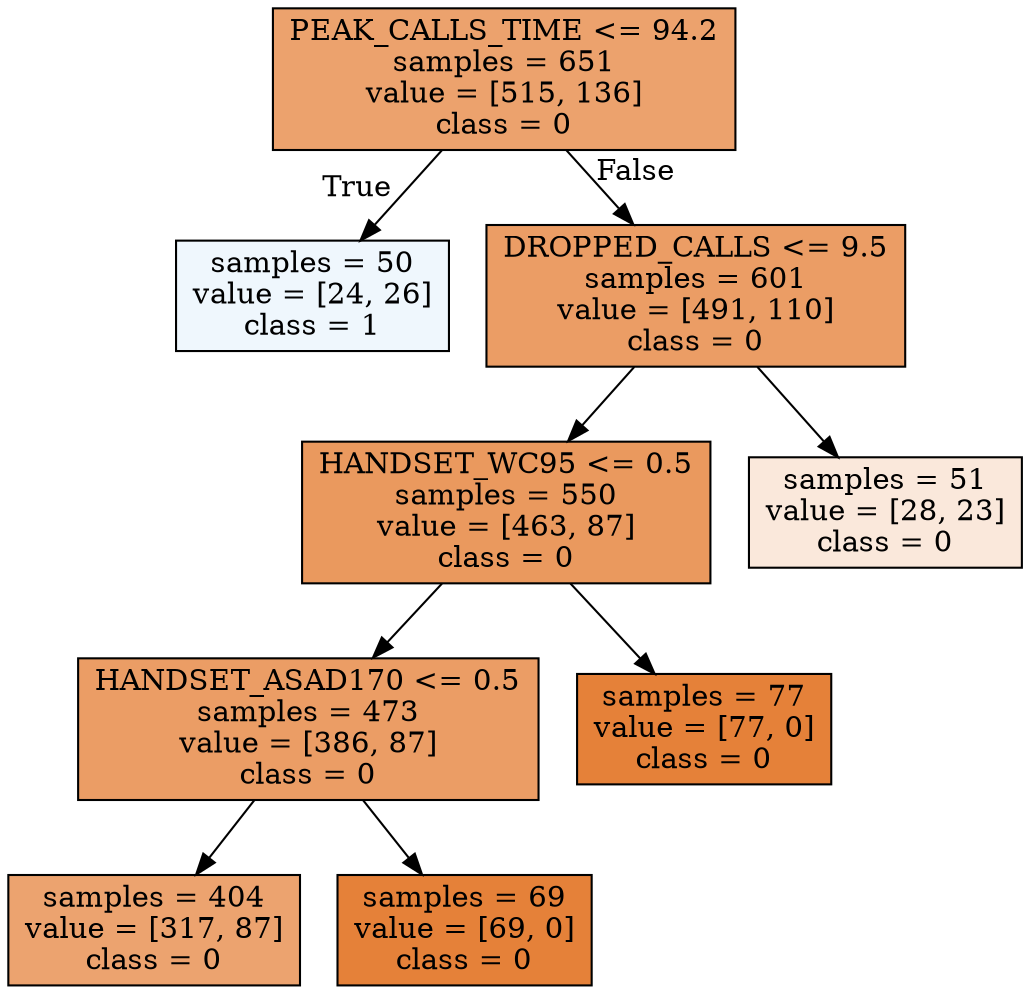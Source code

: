 digraph Tree {
node [shape=box, style="filled", color="black"] ;
0 [label="PEAK_CALLS_TIME <= 94.2\nsamples = 651\nvalue = [515, 136]\nclass = 0", fillcolor="#e58139bc"] ;
1 [label="samples = 50\nvalue = [24, 26]\nclass = 1", fillcolor="#399de514"] ;
0 -> 1 [labeldistance=2.5, labelangle=45, headlabel="True"] ;
2 [label="DROPPED_CALLS <= 9.5\nsamples = 601\nvalue = [491, 110]\nclass = 0", fillcolor="#e58139c6"] ;
0 -> 2 [labeldistance=2.5, labelangle=-45, headlabel="False"] ;
3 [label="HANDSET_WC95 <= 0.5\nsamples = 550\nvalue = [463, 87]\nclass = 0", fillcolor="#e58139cf"] ;
2 -> 3 ;
4 [label="HANDSET_ASAD170 <= 0.5\nsamples = 473\nvalue = [386, 87]\nclass = 0", fillcolor="#e58139c6"] ;
3 -> 4 ;
5 [label="samples = 404\nvalue = [317, 87]\nclass = 0", fillcolor="#e58139b9"] ;
4 -> 5 ;
6 [label="samples = 69\nvalue = [69, 0]\nclass = 0", fillcolor="#e58139ff"] ;
4 -> 6 ;
7 [label="samples = 77\nvalue = [77, 0]\nclass = 0", fillcolor="#e58139ff"] ;
3 -> 7 ;
8 [label="samples = 51\nvalue = [28, 23]\nclass = 0", fillcolor="#e581392e"] ;
2 -> 8 ;
}